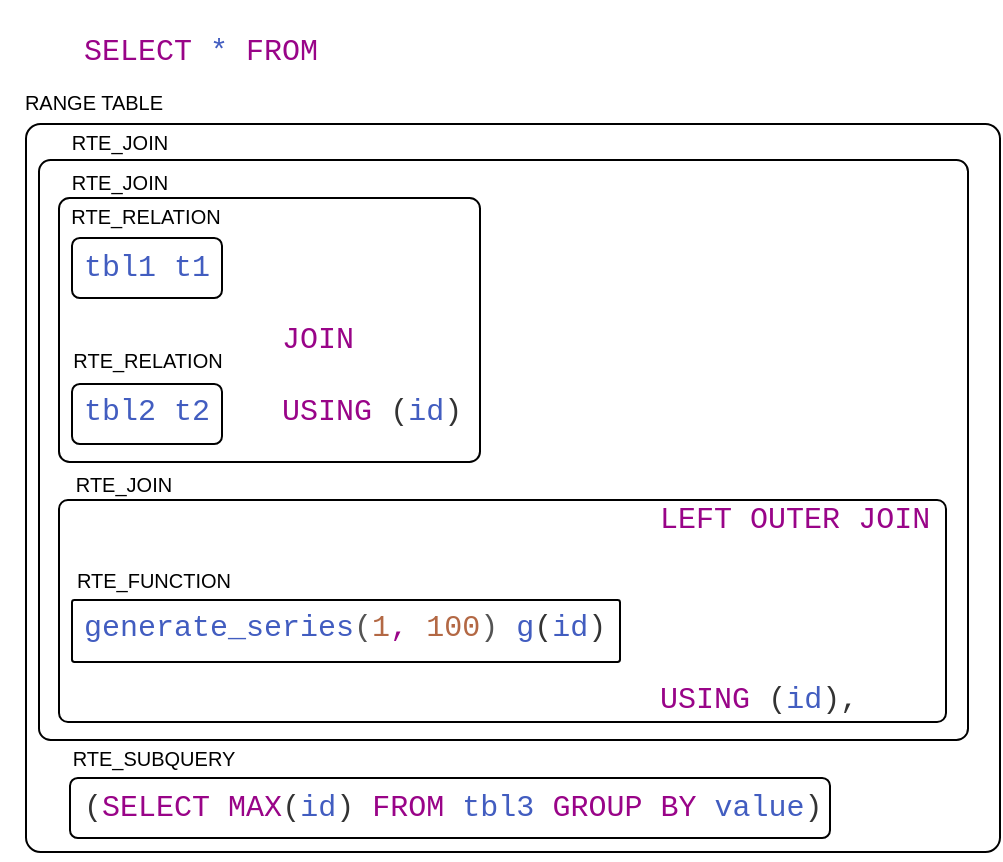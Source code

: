 <mxfile version="24.7.5">
  <diagram name="Страница — 1" id="Zvr2eW7H0rXLNG6UFAMz">
    <mxGraphModel dx="1176" dy="487" grid="1" gridSize="10" guides="1" tooltips="1" connect="1" arrows="1" fold="1" page="1" pageScale="1" pageWidth="827" pageHeight="1169" math="0" shadow="0">
      <root>
        <mxCell id="0" />
        <mxCell id="1" parent="0" />
        <UserObject label="&lt;div style=&quot;font-size: 15px;&quot;&gt;&lt;span style=&quot;background-color: initial; font-size: 15px;&quot;&gt;&lt;font color=&quot;#990488&quot;&gt;SELECT&lt;/font&gt;&amp;nbsp;&lt;font color=&quot;#425dc0&quot;&gt;*&lt;/font&gt;&lt;font color=&quot;#990488&quot;&gt;&amp;nbsp;FROM&lt;/font&gt;&lt;/span&gt;&lt;/div&gt;&lt;div style=&quot;font-size: 15px;&quot;&gt;&lt;span style=&quot;background-color: initial; font-size: 15px;&quot;&gt;&lt;br&gt;&lt;/span&gt;&lt;/div&gt;&lt;div style=&quot;font-size: 15px;&quot;&gt;&lt;span style=&quot;background-color: initial; font-size: 15px;&quot;&gt;&amp;nbsp;&lt;/span&gt;&lt;/div&gt;&lt;div style=&quot;font-size: 15px;&quot;&gt;&lt;span style=&quot;background-color: initial; font-size: 15px;&quot;&gt;&lt;font color=&quot;#425dc0&quot;&gt;&lt;br&gt;&lt;/font&gt;&lt;/span&gt;&lt;/div&gt;&lt;div style=&quot;font-size: 15px;&quot;&gt;&lt;span style=&quot;background-color: initial; font-size: 15px;&quot;&gt;&lt;font color=&quot;#425dc0&quot;&gt;&lt;br&gt;&lt;/font&gt;&lt;/span&gt;&lt;/div&gt;&lt;div style=&quot;font-size: 15px;&quot;&gt;&lt;span style=&quot;background-color: initial; font-size: 15px;&quot;&gt;&lt;font color=&quot;#425dc0&quot;&gt;&lt;br&gt;&lt;/font&gt;&lt;/span&gt;&lt;/div&gt;&lt;div style=&quot;font-size: 15px;&quot;&gt;&lt;span style=&quot;background-color: initial; font-size: 15px;&quot;&gt;&lt;font color=&quot;#425dc0&quot;&gt;tbl1 t1&lt;/font&gt;&lt;font color=&quot;#990488&quot;&gt;&amp;nbsp;&lt;/font&gt;&lt;/span&gt;&lt;/div&gt;&lt;div style=&quot;font-size: 15px;&quot;&gt;&lt;span style=&quot;background-color: initial; color: rgb(153, 4, 136);&quot;&gt;&lt;br&gt;&lt;/span&gt;&lt;/div&gt;&lt;div style=&quot;font-size: 15px;&quot;&gt;&lt;span style=&quot;background-color: initial; color: rgb(153, 4, 136);&quot;&gt;&lt;span style=&quot;white-space: pre;&quot;&gt;&#x9;&lt;/span&gt;&amp;nbsp; &amp;nbsp;JOIN&amp;nbsp;&lt;/span&gt;&lt;/div&gt;&lt;div style=&quot;font-size: 15px;&quot;&gt;&lt;span style=&quot;background-color: initial; color: rgb(66, 93, 192);&quot;&gt;&lt;br&gt;&lt;/span&gt;&lt;/div&gt;&lt;div style=&quot;font-size: 15px;&quot;&gt;&lt;span style=&quot;background-color: initial; color: rgb(66, 93, 192);&quot;&gt;tbl2 t2&amp;nbsp; &amp;nbsp;&amp;nbsp;&lt;/span&gt;&lt;font style=&quot;background-color: initial;&quot; color=&quot;#990488&quot;&gt;USING&lt;/font&gt;&lt;span style=&quot;background-color: initial; color: rgb(66, 93, 192);&quot;&gt;&amp;nbsp;&lt;/span&gt;&lt;font style=&quot;background-color: initial; color: rgb(51, 51, 51);&quot; color=&quot;#333333&quot;&gt;(&lt;/font&gt;&lt;font style=&quot;background-color: initial;&quot; color=&quot;#425dc0&quot;&gt;id&lt;/font&gt;&lt;font style=&quot;background-color: initial; color: rgb(51, 51, 51);&quot; color=&quot;#333333&quot;&gt;)&lt;/font&gt;&lt;br&gt;&lt;/div&gt;&lt;div style=&quot;color: rgb(51, 51, 51);&quot;&gt;&lt;font color=&quot;#333333&quot;&gt;&lt;br&gt;&lt;/font&gt;&lt;/div&gt;&lt;div style=&quot;&quot;&gt;&lt;br&gt;&lt;/div&gt;&lt;div style=&quot;&quot;&gt;&lt;font color=&quot;#990488&quot;&gt;&lt;span style=&quot;white-space: pre;&quot;&gt;&#x9;&lt;/span&gt;&lt;span style=&quot;white-space: pre;&quot;&gt;&#x9;&lt;/span&gt;&lt;span style=&quot;white-space: pre;&quot;&gt;&#x9;&lt;/span&gt;&lt;span style=&quot;white-space: pre;&quot;&gt;&#x9;&lt;/span&gt;LEFT OUTER JOIN&lt;/font&gt;&lt;/div&gt;&lt;div style=&quot;&quot;&gt;&lt;font color=&quot;#990488&quot;&gt;&lt;br&gt;&lt;/font&gt;&lt;/div&gt;&lt;div style=&quot;&quot;&gt;&lt;font color=&quot;#425dc0&quot;&gt;&lt;br&gt;&lt;/font&gt;&lt;/div&gt;&lt;div style=&quot;&quot;&gt;&lt;font color=&quot;#425dc0&quot;&gt;generate_series&lt;/font&gt;&lt;font color=&quot;#545454&quot;&gt;(&lt;/font&gt;&lt;font color=&quot;#b36844&quot;&gt;1&lt;/font&gt;&lt;font color=&quot;#990488&quot;&gt;, &lt;/font&gt;&lt;font color=&quot;#b36844&quot;&gt;100&lt;/font&gt;&lt;font color=&quot;#545454&quot;&gt;)&lt;/font&gt;&lt;font color=&quot;#990488&quot;&gt; &lt;/font&gt;&lt;font color=&quot;#425dc0&quot;&gt;g&lt;/font&gt;&lt;font style=&quot;background-color: initial; color: rgb(51, 51, 51);&quot; color=&quot;#333333&quot;&gt;(&lt;/font&gt;&lt;font style=&quot;background-color: initial;&quot; color=&quot;#425dc0&quot;&gt;id&lt;/font&gt;&lt;font style=&quot;background-color: initial; color: rgb(51, 51, 51);&quot; color=&quot;#333333&quot;&gt;)&lt;/font&gt;&lt;/div&gt;&lt;div style=&quot;&quot;&gt;&lt;font color=&quot;#990488&quot;&gt;&lt;br&gt;&lt;/font&gt;&lt;/div&gt;&lt;div style=&quot;&quot;&gt;&lt;font color=&quot;#990488&quot;&gt;&amp;nbsp; &amp;nbsp; &amp;nbsp; &amp;nbsp; &amp;nbsp; &amp;nbsp; &amp;nbsp; &amp;nbsp; &amp;nbsp; &amp;nbsp; &amp;nbsp; &amp;nbsp; &amp;nbsp; &amp;nbsp; &amp;nbsp; &amp;nbsp; USING&amp;nbsp;&lt;/font&gt;&lt;font style=&quot;background-color: initial; color: rgb(51, 51, 51);&quot; color=&quot;#333333&quot;&gt;(&lt;/font&gt;&lt;font style=&quot;background-color: initial;&quot; color=&quot;#425dc0&quot;&gt;id&lt;/font&gt;&lt;font style=&quot;background-color: initial; color: rgb(51, 51, 51);&quot; color=&quot;#333333&quot;&gt;),&lt;/font&gt;&lt;/div&gt;&lt;div style=&quot;color: rgb(51, 51, 51);&quot;&gt;&lt;font color=&quot;#333333&quot;&gt;&lt;br&gt;&lt;/font&gt;&lt;/div&gt;&lt;font color=&quot;#333333&quot;&gt;&lt;div&gt;&lt;font color=&quot;#333333&quot;&gt;&lt;br&gt;&lt;/font&gt;&lt;/div&gt;(&lt;/font&gt;&lt;font style=&quot;background-color: initial;&quot; color=&quot;#990488&quot;&gt;SELECT&lt;/font&gt;&lt;span style=&quot;background-color: initial;&quot;&gt; &lt;/span&gt;&lt;font style=&quot;background-color: initial;&quot; color=&quot;#990488&quot;&gt;MAX&lt;/font&gt;&lt;font style=&quot;background-color: initial;&quot; color=&quot;#333333&quot;&gt;(&lt;/font&gt;&lt;font style=&quot;background-color: initial;&quot; color=&quot;#425dc0&quot;&gt;id&lt;/font&gt;&lt;font style=&quot;background-color: initial;&quot; color=&quot;#333333&quot;&gt;)&lt;/font&gt;&lt;span style=&quot;background-color: initial;&quot;&gt;&amp;nbsp;&lt;/span&gt;&lt;font style=&quot;background-color: initial;&quot; color=&quot;#990488&quot;&gt;FROM&lt;/font&gt;&lt;span style=&quot;background-color: initial;&quot;&gt; &lt;/span&gt;&lt;font style=&quot;background-color: initial;&quot; color=&quot;#425dc0&quot;&gt;tbl3&lt;/font&gt;&lt;span style=&quot;background-color: initial;&quot;&gt;&amp;nbsp;&lt;/span&gt;&lt;font style=&quot;background-color: initial;&quot; color=&quot;#990488&quot;&gt;GROUP BY&lt;/font&gt;&lt;font style=&quot;background-color: initial;&quot; color=&quot;#425dc0&quot;&gt; value&lt;/font&gt;&lt;span style=&quot;background-color: initial; color: rgb(51, 51, 51);&quot;&gt;)&lt;/span&gt;" link="explain select t1.value, max(t1.id) from tbl t1&#xa;join&#xa;(select id from tbl where value = 1 or value = 2) t2&#xa;using (id)&#xa;group by t1.value&#xa;having count(t1.id) &gt; 100;" id="W669uPvKT1c0R3ufBaIu-1">
          <mxCell style="text;html=1;align=left;verticalAlign=middle;whiteSpace=wrap;rounded=0;fontFamily=Courier New;shadow=0;horizontal=1;spacing=2;fontSize=15;" parent="1" vertex="1">
            <mxGeometry x="250" y="104" width="440" height="430" as="geometry" />
          </mxCell>
        </UserObject>
        <mxCell id="gRIM112ALjNljpeR_7gf-1" value="" style="rounded=1;whiteSpace=wrap;html=1;fillColor=none;align=left;verticalAlign=top;arcSize=13;" vertex="1" parent="1">
          <mxGeometry x="246" y="223" width="75" height="30" as="geometry" />
        </mxCell>
        <mxCell id="gRIM112ALjNljpeR_7gf-2" value="RTE_RELATION" style="text;html=1;align=center;verticalAlign=middle;whiteSpace=wrap;rounded=0;fontSize=10;" vertex="1" parent="1">
          <mxGeometry x="235.5" y="197" width="94" height="30" as="geometry" />
        </mxCell>
        <mxCell id="gRIM112ALjNljpeR_7gf-3" value="" style="rounded=1;whiteSpace=wrap;html=1;fillColor=none;align=left;verticalAlign=top;arcSize=13;" vertex="1" parent="1">
          <mxGeometry x="246" y="296" width="75" height="30" as="geometry" />
        </mxCell>
        <mxCell id="gRIM112ALjNljpeR_7gf-4" value="RTE_RELATION" style="text;html=1;align=center;verticalAlign=middle;whiteSpace=wrap;rounded=0;fontSize=10;" vertex="1" parent="1">
          <mxGeometry x="236.5" y="269" width="94" height="30" as="geometry" />
        </mxCell>
        <mxCell id="gRIM112ALjNljpeR_7gf-5" value="" style="rounded=1;whiteSpace=wrap;html=1;fillColor=none;align=left;verticalAlign=top;arcSize=4;" vertex="1" parent="1">
          <mxGeometry x="239.5" y="203" width="210.5" height="132" as="geometry" />
        </mxCell>
        <mxCell id="gRIM112ALjNljpeR_7gf-6" value="RTE_JOIN" style="text;html=1;align=center;verticalAlign=middle;whiteSpace=wrap;rounded=0;fontSize=10;" vertex="1" parent="1">
          <mxGeometry x="223" y="180" width="94" height="30" as="geometry" />
        </mxCell>
        <mxCell id="gRIM112ALjNljpeR_7gf-7" value="" style="rounded=1;whiteSpace=wrap;html=1;fillColor=none;align=left;verticalAlign=top;arcSize=4;" vertex="1" parent="1">
          <mxGeometry x="246" y="404" width="274" height="31" as="geometry" />
        </mxCell>
        <mxCell id="gRIM112ALjNljpeR_7gf-8" value="RTE_FUNCTION" style="text;html=1;align=center;verticalAlign=middle;whiteSpace=wrap;rounded=0;fontSize=10;" vertex="1" parent="1">
          <mxGeometry x="239.5" y="379" width="94" height="30" as="geometry" />
        </mxCell>
        <mxCell id="gRIM112ALjNljpeR_7gf-9" value="" style="rounded=1;whiteSpace=wrap;html=1;fillColor=none;align=left;verticalAlign=top;arcSize=4;" vertex="1" parent="1">
          <mxGeometry x="239.5" y="354" width="443.5" height="111" as="geometry" />
        </mxCell>
        <mxCell id="gRIM112ALjNljpeR_7gf-10" value="RTE_JOIN" style="text;html=1;align=center;verticalAlign=middle;whiteSpace=wrap;rounded=0;fontSize=10;" vertex="1" parent="1">
          <mxGeometry x="225" y="331" width="94" height="30" as="geometry" />
        </mxCell>
        <mxCell id="gRIM112ALjNljpeR_7gf-11" value="" style="rounded=1;whiteSpace=wrap;html=1;fillColor=none;align=left;verticalAlign=top;arcSize=13;" vertex="1" parent="1">
          <mxGeometry x="245" y="493" width="380" height="30" as="geometry" />
        </mxCell>
        <mxCell id="gRIM112ALjNljpeR_7gf-12" value="RTE_SUBQUERY" style="text;html=1;align=center;verticalAlign=middle;whiteSpace=wrap;rounded=0;fontSize=10;" vertex="1" parent="1">
          <mxGeometry x="239.5" y="468" width="94" height="30" as="geometry" />
        </mxCell>
        <mxCell id="gRIM112ALjNljpeR_7gf-13" value="" style="rounded=1;whiteSpace=wrap;html=1;fillColor=none;align=left;verticalAlign=top;arcSize=2;" vertex="1" parent="1">
          <mxGeometry x="229.5" y="184" width="464.5" height="290" as="geometry" />
        </mxCell>
        <mxCell id="gRIM112ALjNljpeR_7gf-14" value="RTE_JOIN" style="text;html=1;align=center;verticalAlign=middle;whiteSpace=wrap;rounded=0;fontSize=10;" vertex="1" parent="1">
          <mxGeometry x="223" y="160" width="94" height="30" as="geometry" />
        </mxCell>
        <mxCell id="gRIM112ALjNljpeR_7gf-15" value="" style="rounded=1;whiteSpace=wrap;html=1;fillColor=none;align=left;verticalAlign=top;arcSize=2;" vertex="1" parent="1">
          <mxGeometry x="223" y="166" width="487" height="364" as="geometry" />
        </mxCell>
        <mxCell id="gRIM112ALjNljpeR_7gf-16" value="RANGE TABLE" style="text;html=1;align=center;verticalAlign=middle;whiteSpace=wrap;rounded=0;fontSize=10;" vertex="1" parent="1">
          <mxGeometry x="210" y="140" width="94" height="30" as="geometry" />
        </mxCell>
      </root>
    </mxGraphModel>
  </diagram>
</mxfile>
